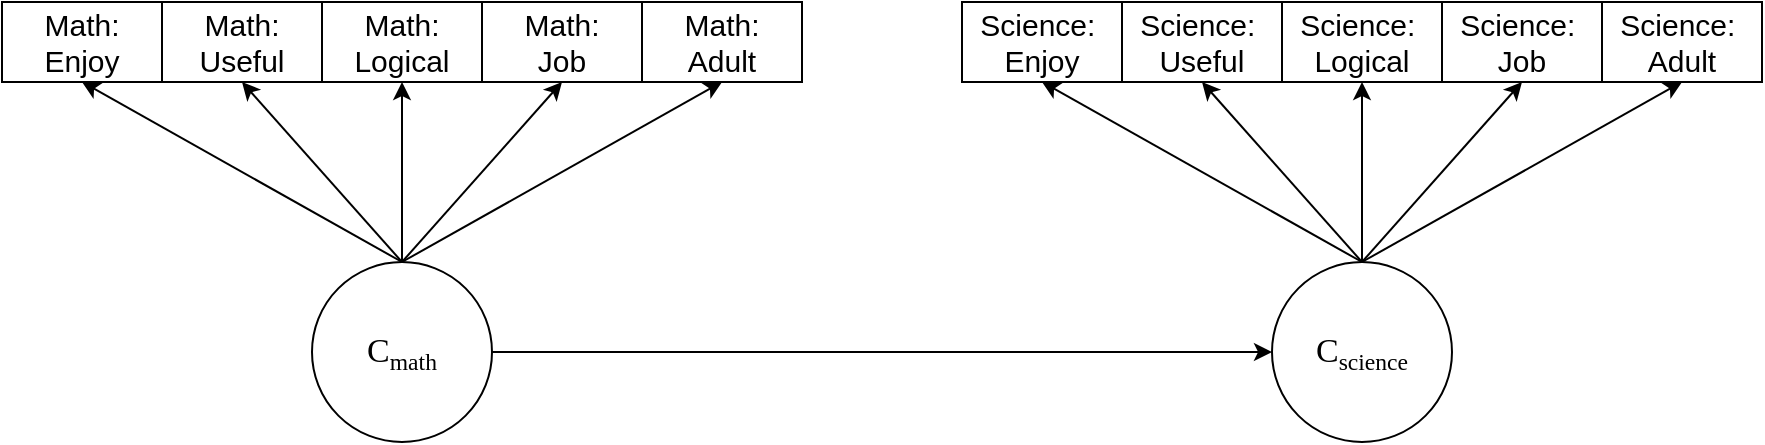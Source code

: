 <mxfile version="27.1.4">
  <diagram name="Page-1" id="h1ZsHXZiGlzWEAbDZCUa">
    <mxGraphModel dx="1796" dy="2223" grid="1" gridSize="10" guides="1" tooltips="1" connect="1" arrows="1" fold="1" page="1" pageScale="1" pageWidth="850" pageHeight="1100" math="0" shadow="0">
      <root>
        <mxCell id="0" />
        <mxCell id="1" parent="0" />
        <mxCell id="aT4MI0M4yo9ci6WhgY3A-1" value="&lt;font face=&quot;Times New Roman&quot;&gt;C&lt;span style=&quot;font-size: 14.167px;&quot;&gt;&lt;sub&gt;math&lt;/sub&gt;&lt;/span&gt;&lt;/font&gt;" style="ellipse;whiteSpace=wrap;html=1;aspect=fixed;fontSize=17;" vertex="1" parent="1">
          <mxGeometry x="150" y="540" width="90" height="90" as="geometry" />
        </mxCell>
        <mxCell id="aT4MI0M4yo9ci6WhgY3A-3" value="&lt;div&gt;&lt;span style=&quot;font-size: 15px;&quot;&gt;Math:&lt;/span&gt;&lt;/div&gt;&lt;div&gt;&lt;span style=&quot;font-size: 15px;&quot;&gt;Enjoy&lt;/span&gt;&lt;/div&gt;" style="rounded=0;whiteSpace=wrap;html=1;" vertex="1" parent="1">
          <mxGeometry x="-5" y="410" width="80" height="40" as="geometry" />
        </mxCell>
        <mxCell id="aT4MI0M4yo9ci6WhgY3A-4" value="&lt;div&gt;&lt;span style=&quot;font-size: 15px;&quot;&gt;Math:&lt;/span&gt;&lt;/div&gt;&lt;div&gt;&lt;span style=&quot;font-size: 15px;&quot;&gt;Logical&lt;/span&gt;&lt;/div&gt;" style="rounded=0;whiteSpace=wrap;html=1;" vertex="1" parent="1">
          <mxGeometry x="155" y="410" width="80" height="40" as="geometry" />
        </mxCell>
        <mxCell id="aT4MI0M4yo9ci6WhgY3A-5" value="&lt;div&gt;&lt;span style=&quot;font-size: 15px;&quot;&gt;Math:&lt;/span&gt;&lt;/div&gt;&lt;div&gt;&lt;span style=&quot;font-size: 15px;&quot;&gt;Useful&lt;/span&gt;&lt;/div&gt;" style="rounded=0;whiteSpace=wrap;html=1;" vertex="1" parent="1">
          <mxGeometry x="75" y="410" width="80" height="40" as="geometry" />
        </mxCell>
        <mxCell id="aT4MI0M4yo9ci6WhgY3A-6" value="&lt;div&gt;&lt;span style=&quot;font-size: 15px;&quot;&gt;Math:&lt;/span&gt;&lt;/div&gt;&lt;div&gt;&lt;span style=&quot;font-size: 15px;&quot;&gt;Job&lt;/span&gt;&lt;/div&gt;" style="rounded=0;whiteSpace=wrap;html=1;" vertex="1" parent="1">
          <mxGeometry x="235" y="410" width="80" height="40" as="geometry" />
        </mxCell>
        <mxCell id="aT4MI0M4yo9ci6WhgY3A-13" value="" style="endArrow=classic;html=1;rounded=0;exitX=0.5;exitY=0;exitDx=0;exitDy=0;entryX=0.5;entryY=1;entryDx=0;entryDy=0;" edge="1" parent="1" source="aT4MI0M4yo9ci6WhgY3A-1" target="aT4MI0M4yo9ci6WhgY3A-3">
          <mxGeometry width="50" height="50" relative="1" as="geometry">
            <mxPoint x="400" y="560" as="sourcePoint" />
            <mxPoint x="450" y="510" as="targetPoint" />
          </mxGeometry>
        </mxCell>
        <mxCell id="aT4MI0M4yo9ci6WhgY3A-14" value="" style="endArrow=classic;html=1;rounded=0;entryX=0.5;entryY=1;entryDx=0;entryDy=0;exitX=0.5;exitY=0;exitDx=0;exitDy=0;" edge="1" parent="1" source="aT4MI0M4yo9ci6WhgY3A-1" target="aT4MI0M4yo9ci6WhgY3A-5">
          <mxGeometry width="50" height="50" relative="1" as="geometry">
            <mxPoint x="310" y="530" as="sourcePoint" />
            <mxPoint x="70" y="460" as="targetPoint" />
          </mxGeometry>
        </mxCell>
        <mxCell id="aT4MI0M4yo9ci6WhgY3A-15" value="" style="endArrow=classic;html=1;rounded=0;exitX=0.5;exitY=0;exitDx=0;exitDy=0;entryX=0.5;entryY=1;entryDx=0;entryDy=0;" edge="1" parent="1" source="aT4MI0M4yo9ci6WhgY3A-1" target="aT4MI0M4yo9ci6WhgY3A-4">
          <mxGeometry width="50" height="50" relative="1" as="geometry">
            <mxPoint x="255" y="560" as="sourcePoint" />
            <mxPoint x="80" y="470" as="targetPoint" />
          </mxGeometry>
        </mxCell>
        <mxCell id="aT4MI0M4yo9ci6WhgY3A-16" value="" style="endArrow=classic;html=1;rounded=0;exitX=0.5;exitY=0;exitDx=0;exitDy=0;entryX=0.5;entryY=1;entryDx=0;entryDy=0;" edge="1" parent="1" source="aT4MI0M4yo9ci6WhgY3A-1" target="aT4MI0M4yo9ci6WhgY3A-6">
          <mxGeometry width="50" height="50" relative="1" as="geometry">
            <mxPoint x="265" y="570" as="sourcePoint" />
            <mxPoint x="90" y="480" as="targetPoint" />
          </mxGeometry>
        </mxCell>
        <mxCell id="aT4MI0M4yo9ci6WhgY3A-23" value="" style="endArrow=classic;html=1;rounded=0;exitX=1;exitY=0.5;exitDx=0;exitDy=0;entryX=0;entryY=0.5;entryDx=0;entryDy=0;" edge="1" parent="1" source="aT4MI0M4yo9ci6WhgY3A-1" target="aT4MI0M4yo9ci6WhgY3A-26">
          <mxGeometry width="50" height="50" relative="1" as="geometry">
            <mxPoint x="400" y="560" as="sourcePoint" />
            <mxPoint x="630" y="585" as="targetPoint" />
          </mxGeometry>
        </mxCell>
        <mxCell id="aT4MI0M4yo9ci6WhgY3A-24" value="&lt;div&gt;&lt;span style=&quot;font-size: 15px;&quot;&gt;Math:&lt;/span&gt;&lt;/div&gt;&lt;div&gt;&lt;span style=&quot;font-size: 15px;&quot;&gt;Adult&lt;/span&gt;&lt;/div&gt;" style="rounded=0;whiteSpace=wrap;html=1;" vertex="1" parent="1">
          <mxGeometry x="315" y="410" width="80" height="40" as="geometry" />
        </mxCell>
        <mxCell id="aT4MI0M4yo9ci6WhgY3A-25" value="" style="endArrow=classic;html=1;rounded=0;exitX=0.5;exitY=0;exitDx=0;exitDy=0;entryX=0.5;entryY=1;entryDx=0;entryDy=0;" edge="1" parent="1" source="aT4MI0M4yo9ci6WhgY3A-1" target="aT4MI0M4yo9ci6WhgY3A-24">
          <mxGeometry width="50" height="50" relative="1" as="geometry">
            <mxPoint x="220" y="590" as="sourcePoint" />
            <mxPoint x="315" y="500" as="targetPoint" />
          </mxGeometry>
        </mxCell>
        <mxCell id="aT4MI0M4yo9ci6WhgY3A-26" value="&lt;font face=&quot;Times New Roman&quot;&gt;C&lt;span style=&quot;font-size: 14.167px;&quot;&gt;&lt;sub&gt;science&lt;/sub&gt;&lt;/span&gt;&lt;/font&gt;" style="ellipse;whiteSpace=wrap;html=1;aspect=fixed;fontSize=17;" vertex="1" parent="1">
          <mxGeometry x="630" y="540" width="90" height="90" as="geometry" />
        </mxCell>
        <mxCell id="aT4MI0M4yo9ci6WhgY3A-27" value="&lt;span style=&quot;font-size: 15px;&quot;&gt;Science:&amp;nbsp;&lt;/span&gt;&lt;div&gt;&lt;span style=&quot;font-size: 15px;&quot;&gt;Enjoy&lt;/span&gt;&lt;/div&gt;" style="rounded=0;whiteSpace=wrap;html=1;" vertex="1" parent="1">
          <mxGeometry x="475" y="410" width="80" height="40" as="geometry" />
        </mxCell>
        <mxCell id="aT4MI0M4yo9ci6WhgY3A-28" value="&lt;span style=&quot;font-size: 15px;&quot;&gt;Science:&amp;nbsp;&lt;/span&gt;&lt;div&gt;&lt;span style=&quot;font-size: 15px;&quot;&gt;Logical&lt;/span&gt;&lt;/div&gt;" style="rounded=0;whiteSpace=wrap;html=1;" vertex="1" parent="1">
          <mxGeometry x="635" y="410" width="80" height="40" as="geometry" />
        </mxCell>
        <mxCell id="aT4MI0M4yo9ci6WhgY3A-29" value="&lt;span style=&quot;font-size: 15px;&quot;&gt;Science:&amp;nbsp;&lt;/span&gt;&lt;div&gt;&lt;span style=&quot;font-size: 15px;&quot;&gt;Useful&lt;/span&gt;&lt;/div&gt;" style="rounded=0;whiteSpace=wrap;html=1;" vertex="1" parent="1">
          <mxGeometry x="555" y="410" width="80" height="40" as="geometry" />
        </mxCell>
        <mxCell id="aT4MI0M4yo9ci6WhgY3A-30" value="&lt;span style=&quot;font-size: 15px;&quot;&gt;Science:&amp;nbsp;&lt;/span&gt;&lt;div&gt;&lt;span style=&quot;font-size: 15px;&quot;&gt;Job&lt;/span&gt;&lt;/div&gt;" style="rounded=0;whiteSpace=wrap;html=1;" vertex="1" parent="1">
          <mxGeometry x="715" y="410" width="80" height="40" as="geometry" />
        </mxCell>
        <mxCell id="aT4MI0M4yo9ci6WhgY3A-31" value="" style="endArrow=classic;html=1;rounded=0;exitX=0.5;exitY=0;exitDx=0;exitDy=0;entryX=0.5;entryY=1;entryDx=0;entryDy=0;" edge="1" parent="1" source="aT4MI0M4yo9ci6WhgY3A-26" target="aT4MI0M4yo9ci6WhgY3A-27">
          <mxGeometry width="50" height="50" relative="1" as="geometry">
            <mxPoint x="880" y="560" as="sourcePoint" />
            <mxPoint x="930" y="510" as="targetPoint" />
          </mxGeometry>
        </mxCell>
        <mxCell id="aT4MI0M4yo9ci6WhgY3A-32" value="" style="endArrow=classic;html=1;rounded=0;entryX=0.5;entryY=1;entryDx=0;entryDy=0;exitX=0.5;exitY=0;exitDx=0;exitDy=0;" edge="1" parent="1" source="aT4MI0M4yo9ci6WhgY3A-26" target="aT4MI0M4yo9ci6WhgY3A-29">
          <mxGeometry width="50" height="50" relative="1" as="geometry">
            <mxPoint x="790" y="530" as="sourcePoint" />
            <mxPoint x="550" y="460" as="targetPoint" />
          </mxGeometry>
        </mxCell>
        <mxCell id="aT4MI0M4yo9ci6WhgY3A-33" value="" style="endArrow=classic;html=1;rounded=0;exitX=0.5;exitY=0;exitDx=0;exitDy=0;entryX=0.5;entryY=1;entryDx=0;entryDy=0;" edge="1" parent="1" source="aT4MI0M4yo9ci6WhgY3A-26" target="aT4MI0M4yo9ci6WhgY3A-28">
          <mxGeometry width="50" height="50" relative="1" as="geometry">
            <mxPoint x="735" y="560" as="sourcePoint" />
            <mxPoint x="560" y="470" as="targetPoint" />
          </mxGeometry>
        </mxCell>
        <mxCell id="aT4MI0M4yo9ci6WhgY3A-34" value="" style="endArrow=classic;html=1;rounded=0;exitX=0.5;exitY=0;exitDx=0;exitDy=0;entryX=0.5;entryY=1;entryDx=0;entryDy=0;" edge="1" parent="1" source="aT4MI0M4yo9ci6WhgY3A-26" target="aT4MI0M4yo9ci6WhgY3A-30">
          <mxGeometry width="50" height="50" relative="1" as="geometry">
            <mxPoint x="745" y="570" as="sourcePoint" />
            <mxPoint x="570" y="480" as="targetPoint" />
          </mxGeometry>
        </mxCell>
        <mxCell id="aT4MI0M4yo9ci6WhgY3A-35" value="&lt;span style=&quot;font-size: 15px;&quot;&gt;Science:&amp;nbsp;&lt;/span&gt;&lt;div&gt;&lt;span style=&quot;font-size: 15px;&quot;&gt;Adult&lt;/span&gt;&lt;/div&gt;" style="rounded=0;whiteSpace=wrap;html=1;" vertex="1" parent="1">
          <mxGeometry x="795" y="410" width="80" height="40" as="geometry" />
        </mxCell>
        <mxCell id="aT4MI0M4yo9ci6WhgY3A-36" value="" style="endArrow=classic;html=1;rounded=0;exitX=0.5;exitY=0;exitDx=0;exitDy=0;entryX=0.5;entryY=1;entryDx=0;entryDy=0;" edge="1" parent="1" source="aT4MI0M4yo9ci6WhgY3A-26" target="aT4MI0M4yo9ci6WhgY3A-35">
          <mxGeometry width="50" height="50" relative="1" as="geometry">
            <mxPoint x="700" y="590" as="sourcePoint" />
            <mxPoint x="795" y="500" as="targetPoint" />
          </mxGeometry>
        </mxCell>
      </root>
    </mxGraphModel>
  </diagram>
</mxfile>
